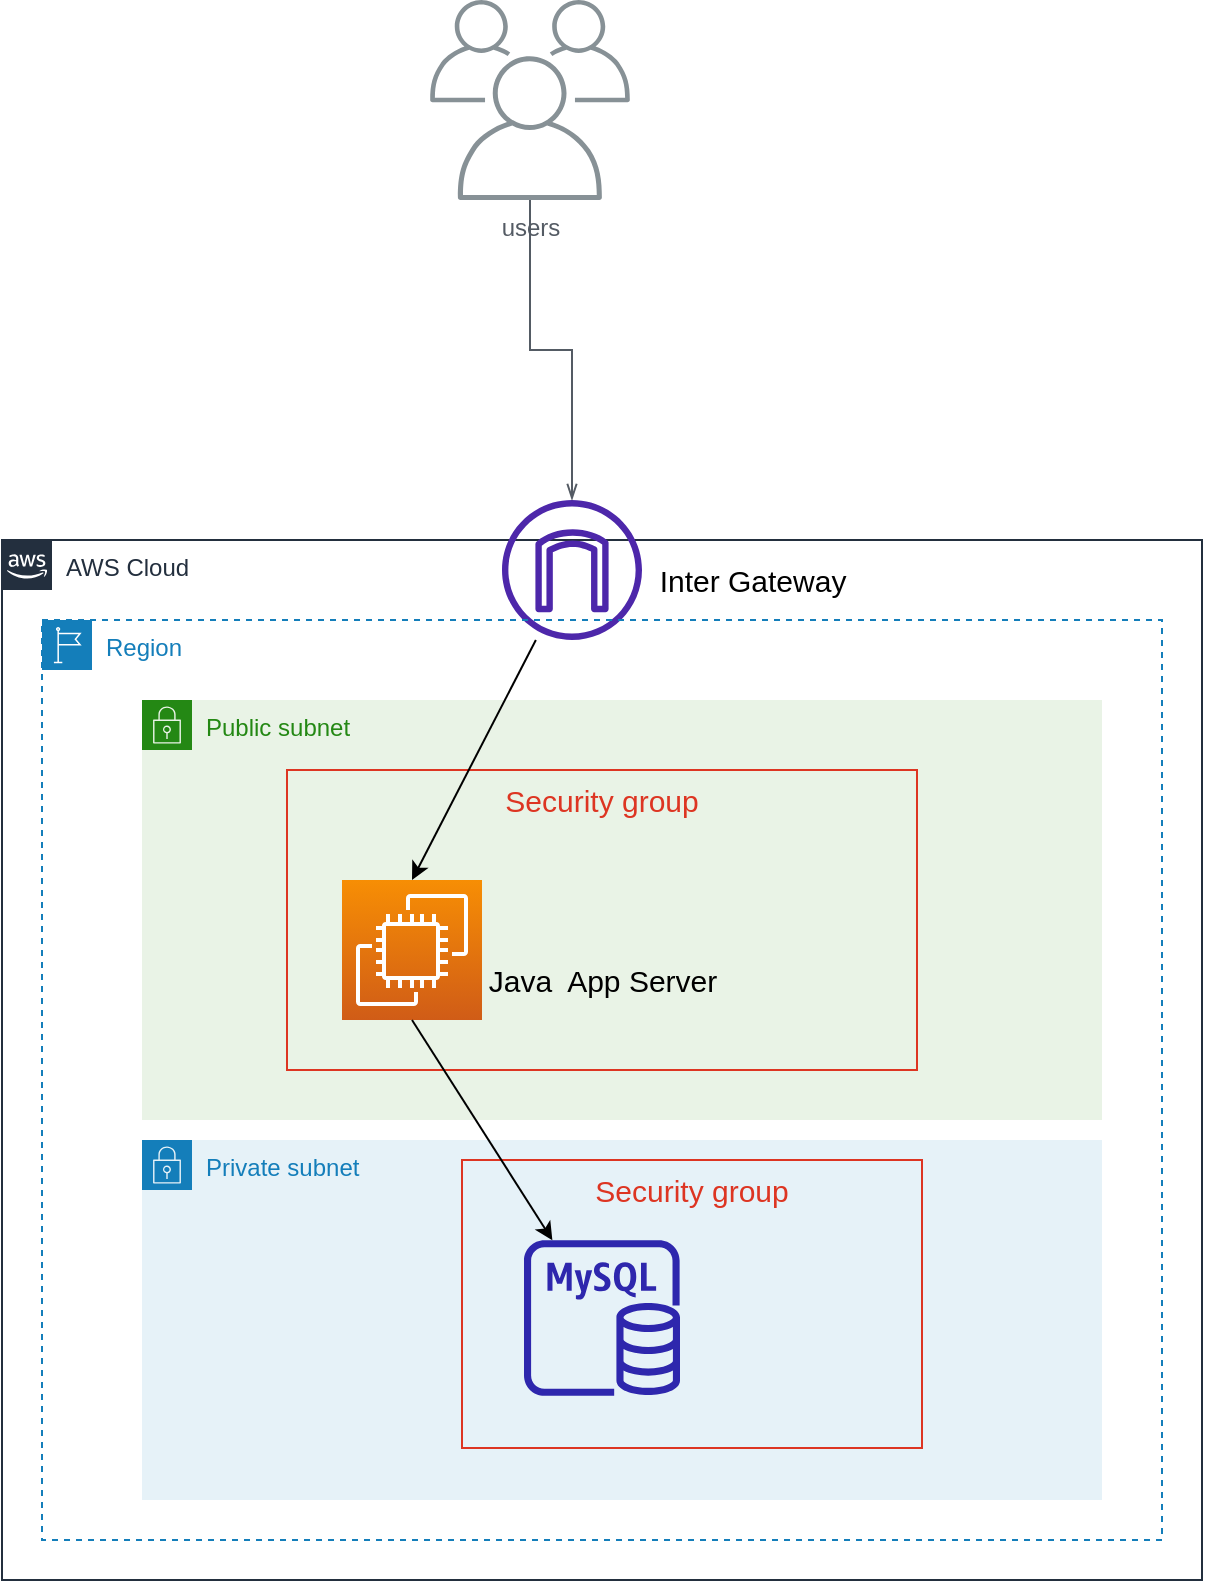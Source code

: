 <mxfile version="16.6.3" type="github">
  <diagram id="Ht1M8jgEwFfnCIfOTk4-" name="Page-1">
    <mxGraphModel dx="1896" dy="1048" grid="1" gridSize="10" guides="1" tooltips="1" connect="1" arrows="1" fold="1" page="1" pageScale="1" pageWidth="827" pageHeight="1169" math="0" shadow="0">
      <root>
        <mxCell id="0" />
        <mxCell id="1" parent="0" />
        <mxCell id="Ry7KWOG2_OyDYbVC3phW-1" value="AWS Cloud" style="points=[[0,0],[0.25,0],[0.5,0],[0.75,0],[1,0],[1,0.25],[1,0.5],[1,0.75],[1,1],[0.75,1],[0.5,1],[0.25,1],[0,1],[0,0.75],[0,0.5],[0,0.25]];outlineConnect=0;gradientColor=none;html=1;whiteSpace=wrap;fontSize=12;fontStyle=0;container=1;pointerEvents=0;collapsible=0;recursiveResize=0;shape=mxgraph.aws4.group;grIcon=mxgraph.aws4.group_aws_cloud_alt;strokeColor=#232F3E;fillColor=none;verticalAlign=top;align=left;spacingLeft=30;fontColor=#232F3E;dashed=0;" vertex="1" parent="1">
          <mxGeometry x="100" y="320" width="600" height="520" as="geometry" />
        </mxCell>
        <mxCell id="Ry7KWOG2_OyDYbVC3phW-10" value="Inter Gateway" style="text;html=1;resizable=0;autosize=1;align=center;verticalAlign=middle;points=[];fillColor=none;strokeColor=none;rounded=0;fontSize=15;" vertex="1" parent="Ry7KWOG2_OyDYbVC3phW-1">
          <mxGeometry x="320" y="10" width="110" height="20" as="geometry" />
        </mxCell>
        <mxCell id="Ry7KWOG2_OyDYbVC3phW-7" value="" style="sketch=0;outlineConnect=0;fontColor=#232F3E;gradientColor=none;fillColor=#4D27AA;strokeColor=none;dashed=0;verticalLabelPosition=bottom;verticalAlign=top;align=center;html=1;fontSize=12;fontStyle=0;aspect=fixed;pointerEvents=1;shape=mxgraph.aws4.internet_gateway;" vertex="1" parent="Ry7KWOG2_OyDYbVC3phW-1">
          <mxGeometry x="250" y="-20" width="70" height="70" as="geometry" />
        </mxCell>
        <mxCell id="Ry7KWOG2_OyDYbVC3phW-2" value="Region" style="points=[[0,0],[0.25,0],[0.5,0],[0.75,0],[1,0],[1,0.25],[1,0.5],[1,0.75],[1,1],[0.75,1],[0.5,1],[0.25,1],[0,1],[0,0.75],[0,0.5],[0,0.25]];outlineConnect=0;gradientColor=none;html=1;whiteSpace=wrap;fontSize=12;fontStyle=0;container=1;pointerEvents=0;collapsible=0;recursiveResize=0;shape=mxgraph.aws4.group;grIcon=mxgraph.aws4.group_region;strokeColor=#147EBA;fillColor=none;verticalAlign=top;align=left;spacingLeft=30;fontColor=#147EBA;dashed=1;" vertex="1" parent="1">
          <mxGeometry x="120" y="360" width="560" height="460" as="geometry" />
        </mxCell>
        <mxCell id="Ry7KWOG2_OyDYbVC3phW-4" value="Private subnet" style="points=[[0,0],[0.25,0],[0.5,0],[0.75,0],[1,0],[1,0.25],[1,0.5],[1,0.75],[1,1],[0.75,1],[0.5,1],[0.25,1],[0,1],[0,0.75],[0,0.5],[0,0.25]];outlineConnect=0;gradientColor=none;html=1;whiteSpace=wrap;fontSize=12;fontStyle=0;container=1;pointerEvents=0;collapsible=0;recursiveResize=0;shape=mxgraph.aws4.group;grIcon=mxgraph.aws4.group_security_group;grStroke=0;strokeColor=#147EBA;fillColor=#E6F2F8;verticalAlign=top;align=left;spacingLeft=30;fontColor=#147EBA;dashed=0;" vertex="1" parent="Ry7KWOG2_OyDYbVC3phW-2">
          <mxGeometry x="50" y="260" width="480" height="180" as="geometry" />
        </mxCell>
        <mxCell id="Ry7KWOG2_OyDYbVC3phW-6" value="" style="sketch=0;outlineConnect=0;fontColor=#232F3E;gradientColor=none;fillColor=#2E27AD;strokeColor=none;dashed=0;verticalLabelPosition=bottom;verticalAlign=top;align=center;html=1;fontSize=12;fontStyle=0;aspect=fixed;pointerEvents=1;shape=mxgraph.aws4.rds_mysql_instance;" vertex="1" parent="Ry7KWOG2_OyDYbVC3phW-4">
          <mxGeometry x="191" y="50" width="78" height="78" as="geometry" />
        </mxCell>
        <mxCell id="Ry7KWOG2_OyDYbVC3phW-17" value="Security group" style="fillColor=none;strokeColor=#DD3522;verticalAlign=top;fontStyle=0;fontColor=#DD3522;fontSize=15;" vertex="1" parent="Ry7KWOG2_OyDYbVC3phW-4">
          <mxGeometry x="160" y="10" width="230" height="144" as="geometry" />
        </mxCell>
        <mxCell id="Ry7KWOG2_OyDYbVC3phW-3" value="Public subnet" style="points=[[0,0],[0.25,0],[0.5,0],[0.75,0],[1,0],[1,0.25],[1,0.5],[1,0.75],[1,1],[0.75,1],[0.5,1],[0.25,1],[0,1],[0,0.75],[0,0.5],[0,0.25]];outlineConnect=0;gradientColor=none;html=1;whiteSpace=wrap;fontSize=12;fontStyle=0;container=1;pointerEvents=0;collapsible=0;recursiveResize=0;shape=mxgraph.aws4.group;grIcon=mxgraph.aws4.group_security_group;grStroke=0;strokeColor=#248814;fillColor=#E9F3E6;verticalAlign=top;align=left;spacingLeft=30;fontColor=#248814;dashed=0;" vertex="1" parent="1">
          <mxGeometry x="170" y="400" width="480" height="210" as="geometry" />
        </mxCell>
        <mxCell id="Ry7KWOG2_OyDYbVC3phW-12" value="Security group" style="fillColor=none;strokeColor=#DD3522;verticalAlign=top;fontStyle=0;fontColor=#DD3522;fontSize=15;" vertex="1" parent="Ry7KWOG2_OyDYbVC3phW-3">
          <mxGeometry x="72.5" y="35" width="315" height="150" as="geometry" />
        </mxCell>
        <mxCell id="Ry7KWOG2_OyDYbVC3phW-8" value="" style="sketch=0;points=[[0,0,0],[0.25,0,0],[0.5,0,0],[0.75,0,0],[1,0,0],[0,1,0],[0.25,1,0],[0.5,1,0],[0.75,1,0],[1,1,0],[0,0.25,0],[0,0.5,0],[0,0.75,0],[1,0.25,0],[1,0.5,0],[1,0.75,0]];outlineConnect=0;fontColor=#232F3E;gradientColor=#F78E04;gradientDirection=north;fillColor=#D05C17;strokeColor=#ffffff;dashed=0;verticalLabelPosition=bottom;verticalAlign=top;align=center;html=1;fontSize=12;fontStyle=0;aspect=fixed;shape=mxgraph.aws4.resourceIcon;resIcon=mxgraph.aws4.ec2;" vertex="1" parent="Ry7KWOG2_OyDYbVC3phW-3">
          <mxGeometry x="100" y="90" width="70" height="70" as="geometry" />
        </mxCell>
        <mxCell id="Ry7KWOG2_OyDYbVC3phW-16" value="Java&amp;nbsp; App Server" style="text;html=1;resizable=0;autosize=1;align=center;verticalAlign=middle;points=[];fillColor=none;strokeColor=none;rounded=0;fontSize=15;" vertex="1" parent="Ry7KWOG2_OyDYbVC3phW-3">
          <mxGeometry x="165" y="130" width="130" height="20" as="geometry" />
        </mxCell>
        <mxCell id="Ry7KWOG2_OyDYbVC3phW-5" value="users" style="sketch=0;outlineConnect=0;gradientColor=none;fontColor=#545B64;strokeColor=none;fillColor=#879196;dashed=0;verticalLabelPosition=bottom;verticalAlign=top;align=center;html=1;fontSize=12;fontStyle=0;aspect=fixed;shape=mxgraph.aws4.illustration_users;pointerEvents=1" vertex="1" parent="1">
          <mxGeometry x="314" y="50" width="100" height="100" as="geometry" />
        </mxCell>
        <mxCell id="Ry7KWOG2_OyDYbVC3phW-9" value="" style="edgeStyle=orthogonalEdgeStyle;html=1;endArrow=none;elbow=vertical;startArrow=openThin;startFill=0;strokeColor=#545B64;rounded=0;" edge="1" parent="1" source="Ry7KWOG2_OyDYbVC3phW-7" target="Ry7KWOG2_OyDYbVC3phW-5">
          <mxGeometry width="100" relative="1" as="geometry">
            <mxPoint x="180" y="470" as="sourcePoint" />
            <mxPoint x="280" y="470" as="targetPoint" />
          </mxGeometry>
        </mxCell>
        <mxCell id="Ry7KWOG2_OyDYbVC3phW-14" value="" style="endArrow=classic;html=1;rounded=0;fontSize=15;entryX=0.5;entryY=0;entryDx=0;entryDy=0;entryPerimeter=0;" edge="1" parent="1" source="Ry7KWOG2_OyDYbVC3phW-7" target="Ry7KWOG2_OyDYbVC3phW-8">
          <mxGeometry width="50" height="50" relative="1" as="geometry">
            <mxPoint x="210" y="400" as="sourcePoint" />
            <mxPoint x="260" y="350" as="targetPoint" />
          </mxGeometry>
        </mxCell>
        <mxCell id="Ry7KWOG2_OyDYbVC3phW-15" value="" style="endArrow=classic;html=1;rounded=0;fontSize=15;exitX=0.5;exitY=1;exitDx=0;exitDy=0;exitPerimeter=0;" edge="1" parent="1" source="Ry7KWOG2_OyDYbVC3phW-8" target="Ry7KWOG2_OyDYbVC3phW-6">
          <mxGeometry width="50" height="50" relative="1" as="geometry">
            <mxPoint x="210" y="540" as="sourcePoint" />
            <mxPoint x="260" y="490" as="targetPoint" />
          </mxGeometry>
        </mxCell>
      </root>
    </mxGraphModel>
  </diagram>
</mxfile>
